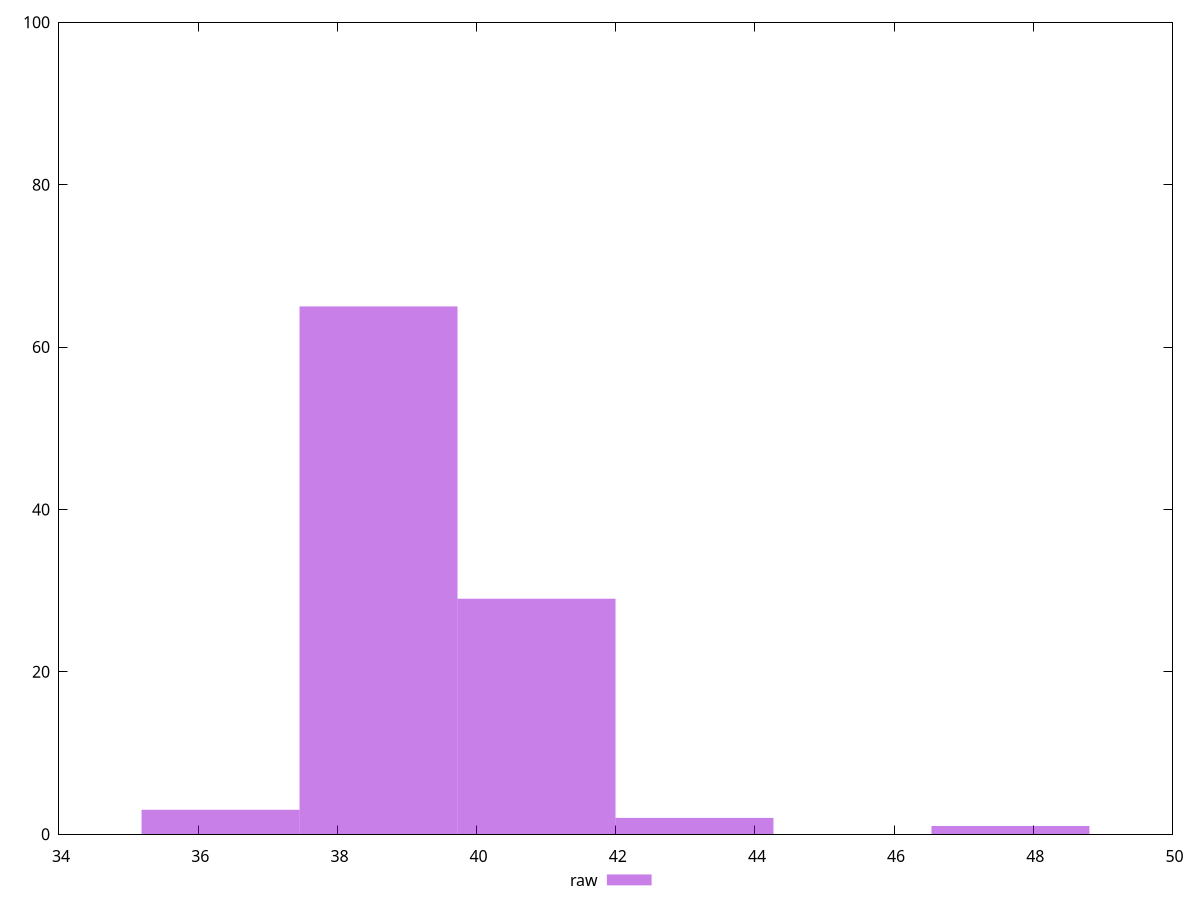 reset
set terminal svg size 640, 490 enhanced background rgb 'white'
set output "report_00007_2020-12-11T15:55:29.892Z/bootup-time/samples/pages+cached+noexternal+nofonts+nosvg+noimg/raw/histogram.svg"

$raw <<EOF
38.59125262334422 65
40.86132630707035 29
36.321178939618086 3
43.131399990796474 2
47.67154735824874 1
EOF

set key outside below
set boxwidth 2.2700736837261304
set yrange [0:100]
set style fill transparent solid 0.5 noborder

plot \
  $raw title "raw" with boxes, \


reset
